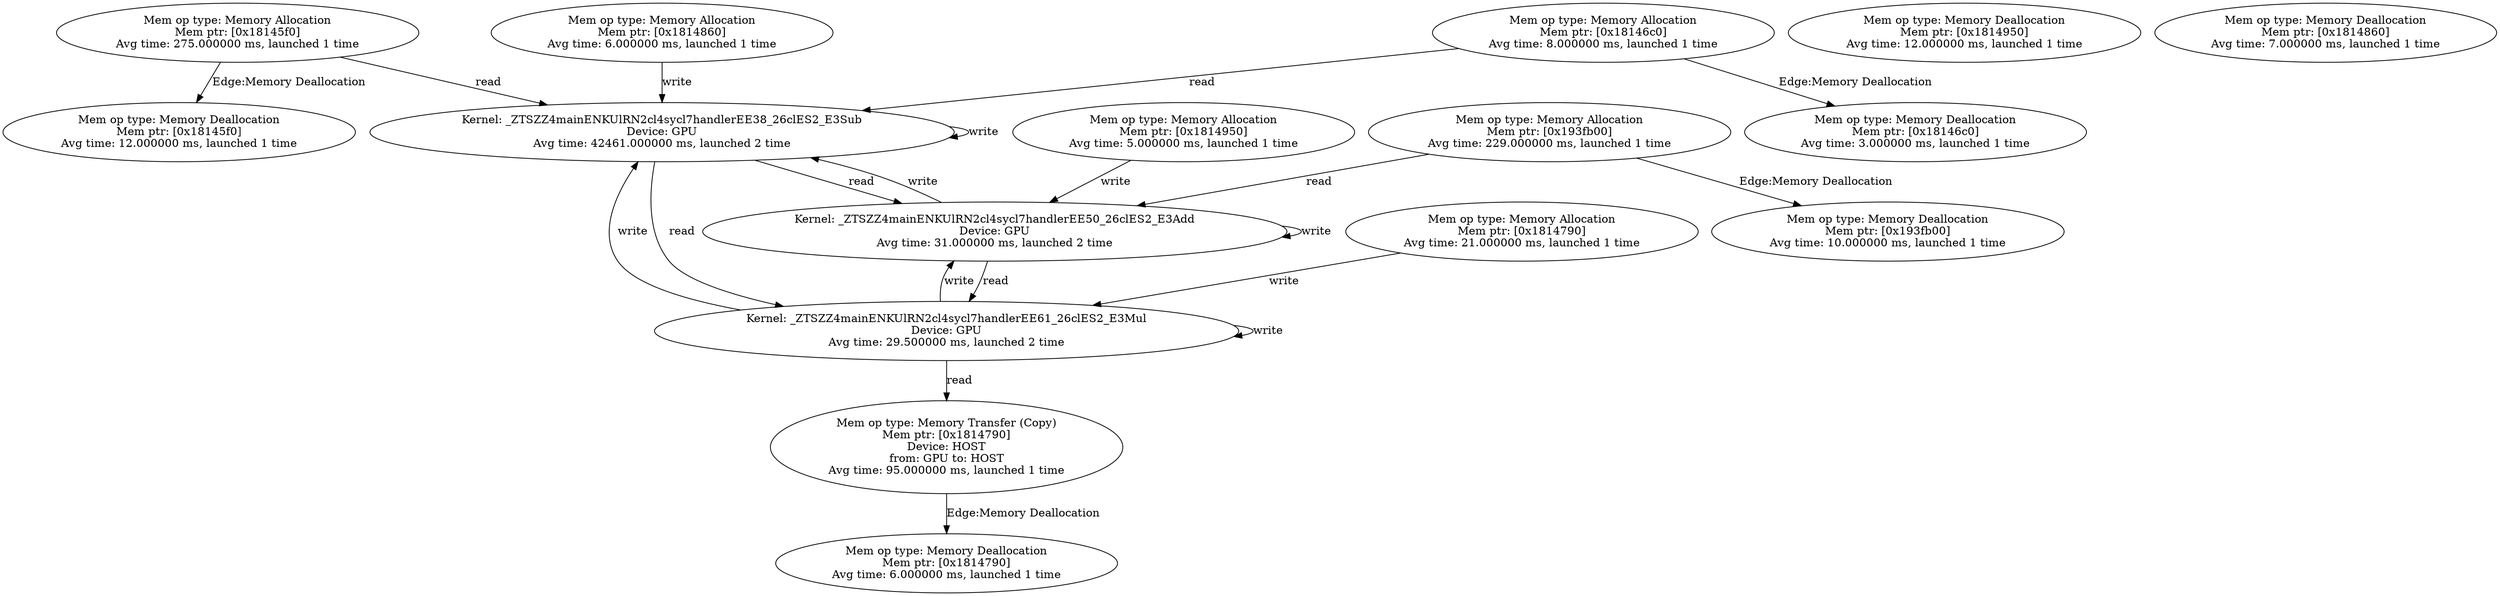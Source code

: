 digraph graphname {
N67 [label="Mem op type: Memory Deallocation
Mem ptr: [0x18145f0]
Avg time: 12.000000 ms, launched 1 time"];

N101 [label="Kernel: _ZTSZZ4mainENKUlRN2cl4sycl7handlerEE50_26clES2_E3Add
Device: GPU
Avg time: 31.000000 ms, launched 2 time"];

N66 [label="Kernel: _ZTSZZ4mainENKUlRN2cl4sycl7handlerEE38_26clES2_E3Sub
Device: GPU
Avg time: 42461.000000 ms, launched 2 time"];

N130 [label="Mem op type: Memory Allocation
Mem ptr: [0x1814790]
Avg time: 21.000000 ms, launched 1 time"];
N129 [label="Mem op type: Memory Deallocation
Mem ptr: [0x1814790]
Avg time: 6.000000 ms, launched 1 time"];
N127 [label="Kernel: _ZTSZZ4mainENKUlRN2cl4sycl7handlerEE61_26clES2_E3Mul
Device: GPU
Avg time: 29.500000 ms, launched 2 time"];
N208 [label="Mem op type: Memory Transfer (Copy)
Mem ptr: [0x1814790]
Device: HOST
from: GPU to: HOST
Avg time: 95.000000 ms, launched 1 time"];
N106 [label="Mem op type: Memory Deallocation
Mem ptr: [0x1814950]
Avg time: 12.000000 ms, launched 1 time"];
N103 [label="Mem op type: Memory Allocation
Mem ptr: [0x193fb00]
Avg time: 229.000000 ms, launched 1 time"];
N74 [label="Mem op type: Memory Allocation
Mem ptr: [0x1814860]
Avg time: 6.000000 ms, launched 1 time"];
N107 [label="Mem op type: Memory Allocation
Mem ptr: [0x1814950]
Avg time: 5.000000 ms, launched 1 time"];
N73 [label="Mem op type: Memory Deallocation
Mem ptr: [0x1814860]
Avg time: 7.000000 ms, launched 1 time"];
N102 [label="Mem op type: Memory Deallocation
Mem ptr: [0x193fb00]
Avg time: 10.000000 ms, launched 1 time"];
N68 [label="Mem op type: Memory Allocation
Mem ptr: [0x18145f0]
Avg time: 275.000000 ms, launched 1 time"];
N70 [label="Mem op type: Memory Deallocation
Mem ptr: [0x18146c0]
Avg time: 3.000000 ms, launched 1 time"];
N71 [label="Mem op type: Memory Allocation
Mem ptr: [0x18146c0]
Avg time: 8.000000 ms, launched 1 time"];
N103 -> N102 [label="Edge:Memory Deallocation"];
N71 -> N70 [label="Edge:Memory Deallocation"];
N208 -> N129 [label="Edge:Memory Deallocation"];
N107 -> N101 [label="write"];
N68 -> N66 [label="read"];
N127 -> N208 [label="read"];
N68 -> N67 [label="Edge:Memory Deallocation"];
N66 -> N127 [label="read"];
N101 -> N101 [label="write"];
N74 -> N66 [label="write"];
N127 -> N66 [label="write"];
N103 -> N101 [label="read"];
N127 -> N127 [label="write"];
N71 -> N66 [label="read"];
N101 -> N127 [label="read"];
N66 -> N101 [label="read"];
N130 -> N127 [label="write"];
N66 -> N66 [label="write"];
N101 -> N66 [label="write"];
N127 -> N101 [label="write"];
}
